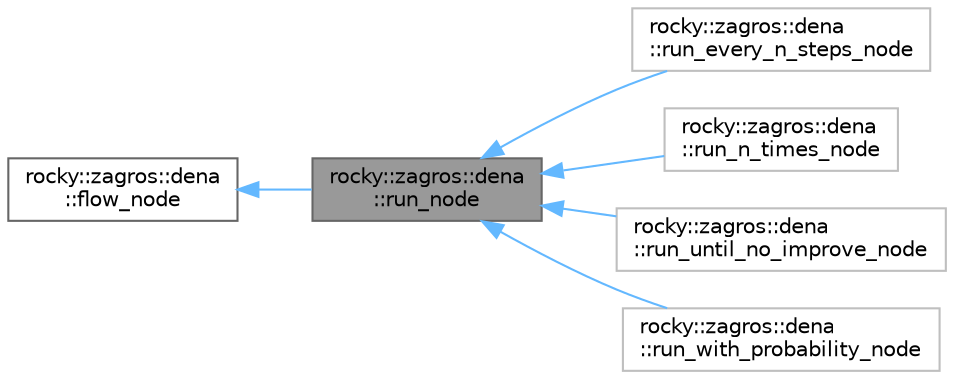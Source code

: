 digraph "rocky::zagros::dena::run_node"
{
 // LATEX_PDF_SIZE
  bgcolor="transparent";
  edge [fontname=Helvetica,fontsize=10,labelfontname=Helvetica,labelfontsize=10];
  node [fontname=Helvetica,fontsize=10,shape=box,height=0.2,width=0.4];
  rankdir="LR";
  Node1 [label="rocky::zagros::dena\l::run_node",height=0.2,width=0.4,color="gray40", fillcolor="grey60", style="filled", fontcolor="black",tooltip=" "];
  Node2 -> Node1 [dir="back",color="steelblue1",style="solid"];
  Node2 [label="rocky::zagros::dena\l::flow_node",height=0.2,width=0.4,color="gray40", fillcolor="white", style="filled",URL="$structrocky_1_1zagros_1_1dena_1_1flow__node.html",tooltip="abstract flow node"];
  Node1 -> Node3 [dir="back",color="steelblue1",style="solid"];
  Node3 [label="rocky::zagros::dena\l::run_every_n_steps_node",height=0.2,width=0.4,color="grey75", fillcolor="white", style="filled",URL="$structrocky_1_1zagros_1_1dena_1_1run__every__n__steps__node.html",tooltip=" "];
  Node1 -> Node4 [dir="back",color="steelblue1",style="solid"];
  Node4 [label="rocky::zagros::dena\l::run_n_times_node",height=0.2,width=0.4,color="grey75", fillcolor="white", style="filled",URL="$structrocky_1_1zagros_1_1dena_1_1run__n__times__node.html",tooltip=" "];
  Node1 -> Node5 [dir="back",color="steelblue1",style="solid"];
  Node5 [label="rocky::zagros::dena\l::run_until_no_improve_node",height=0.2,width=0.4,color="grey75", fillcolor="white", style="filled",URL="$structrocky_1_1zagros_1_1dena_1_1run__until__no__improve__node.html",tooltip=" "];
  Node1 -> Node6 [dir="back",color="steelblue1",style="solid"];
  Node6 [label="rocky::zagros::dena\l::run_with_probability_node",height=0.2,width=0.4,color="grey75", fillcolor="white", style="filled",URL="$structrocky_1_1zagros_1_1dena_1_1run__with__probability__node.html",tooltip=" "];
}
